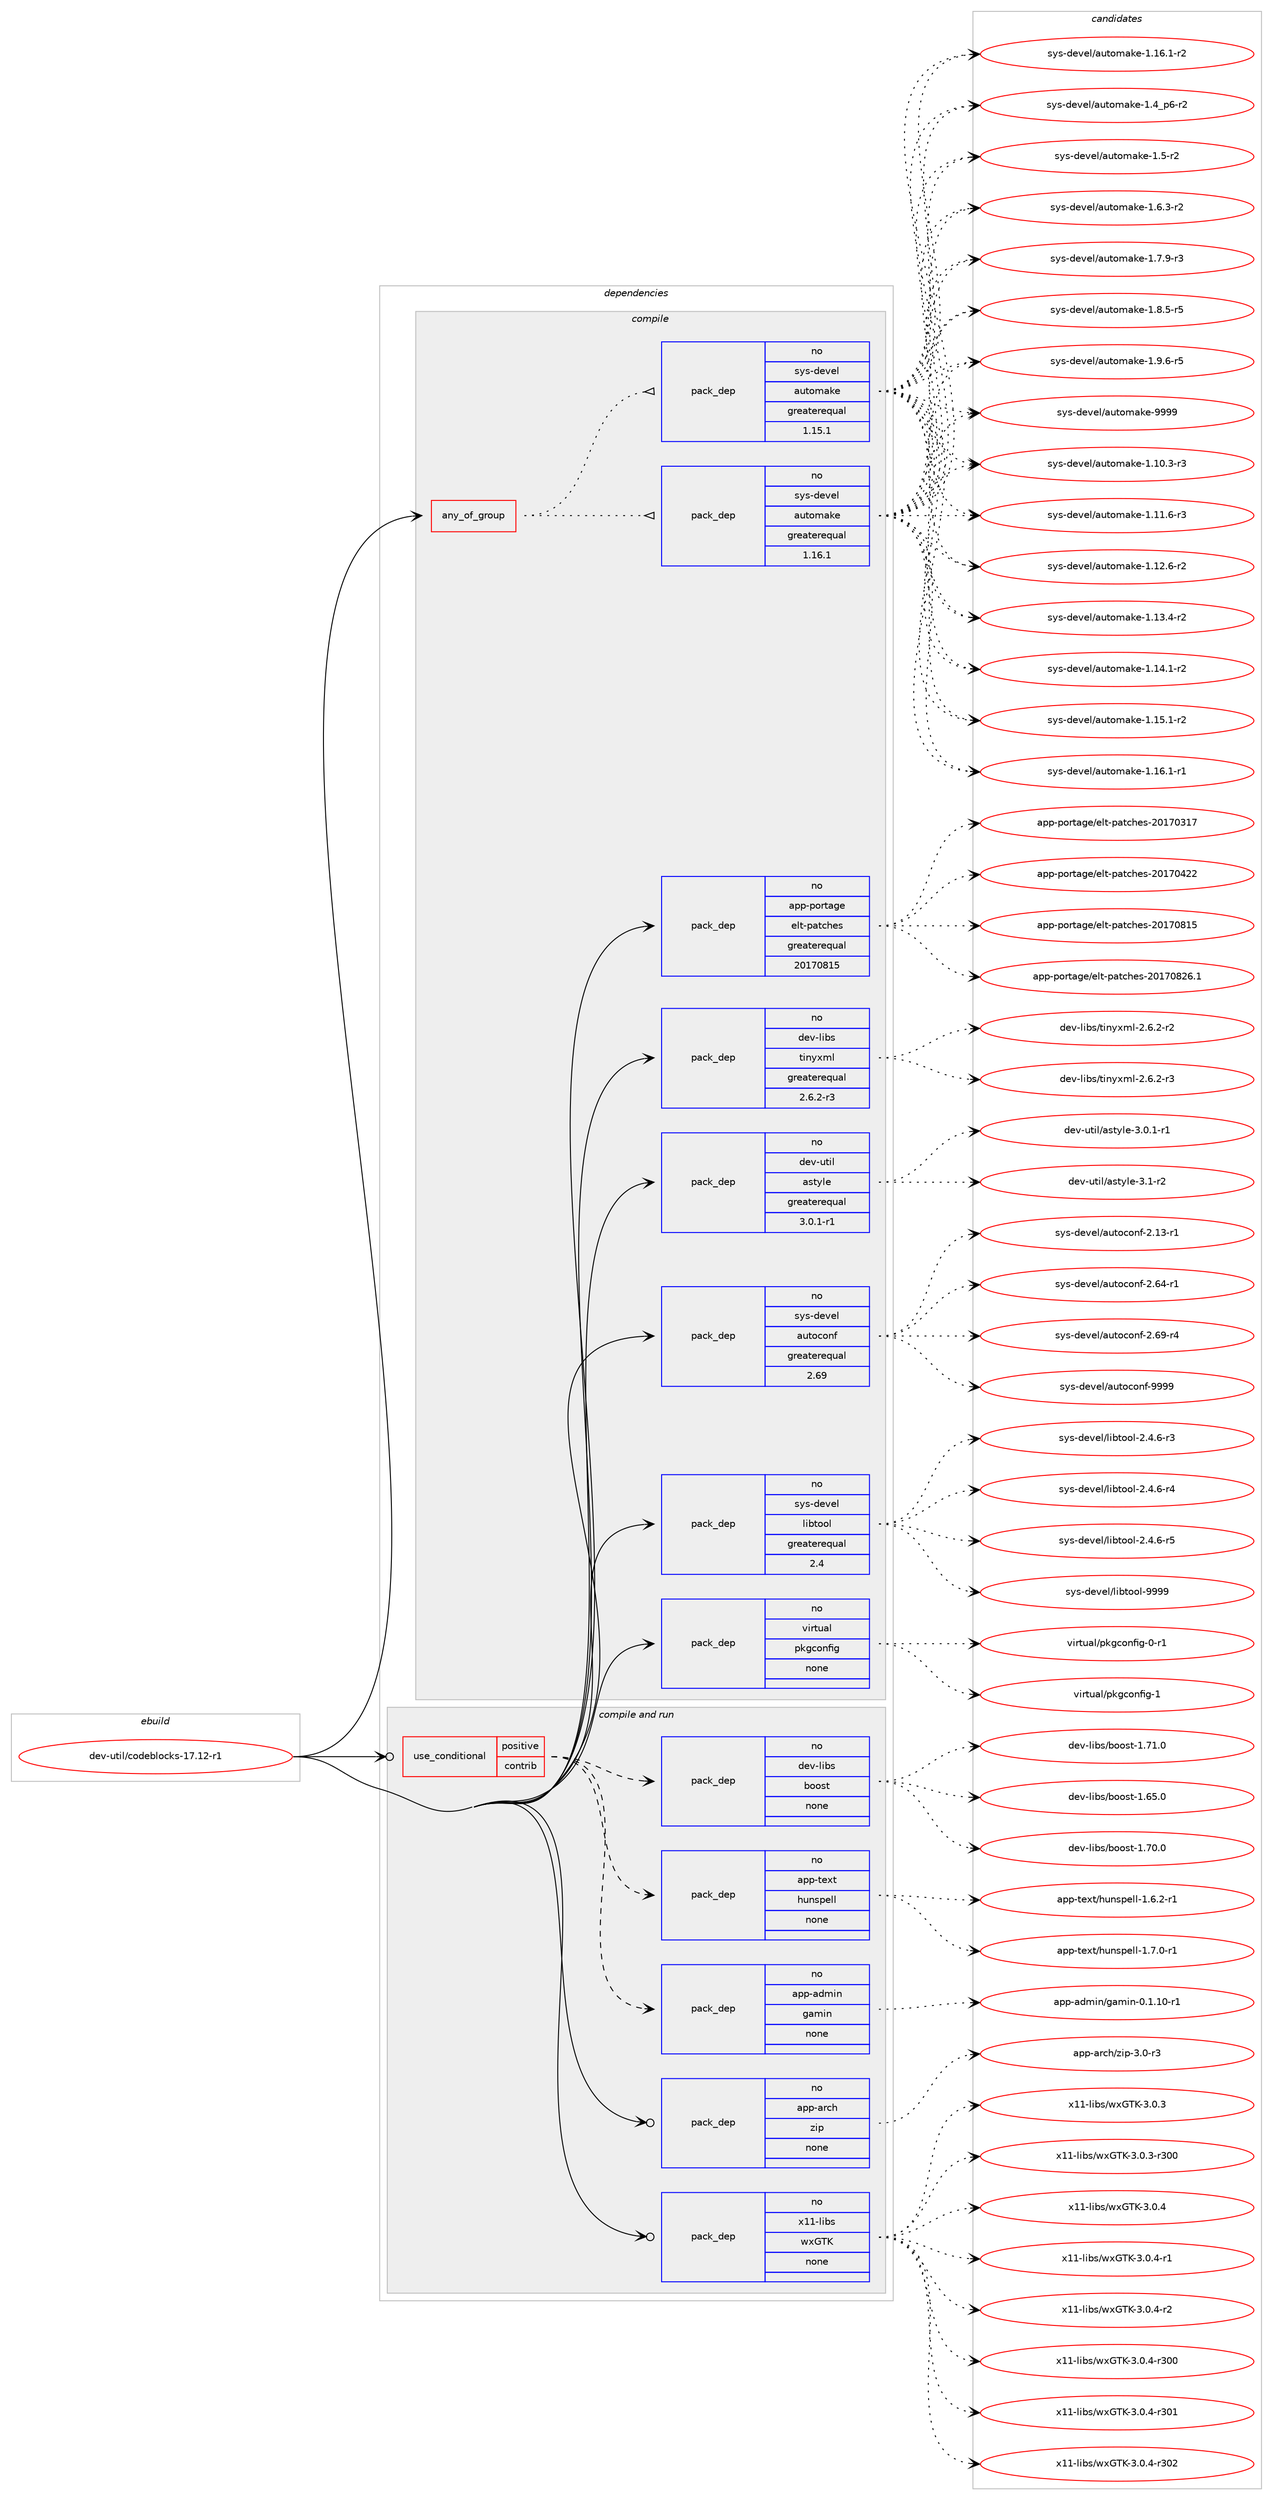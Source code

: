 digraph prolog {

# *************
# Graph options
# *************

newrank=true;
concentrate=true;
compound=true;
graph [rankdir=LR,fontname=Helvetica,fontsize=10,ranksep=1.5];#, ranksep=2.5, nodesep=0.2];
edge  [arrowhead=vee];
node  [fontname=Helvetica,fontsize=10];

# **********
# The ebuild
# **********

subgraph cluster_leftcol {
color=gray;
rank=same;
label=<<i>ebuild</i>>;
id [label="dev-util/codeblocks-17.12-r1", color=red, width=4, href="../dev-util/codeblocks-17.12-r1.svg"];
}

# ****************
# The dependencies
# ****************

subgraph cluster_midcol {
color=gray;
label=<<i>dependencies</i>>;
subgraph cluster_compile {
fillcolor="#eeeeee";
style=filled;
label=<<i>compile</i>>;
subgraph any11738 {
dependency727010 [label=<<TABLE BORDER="0" CELLBORDER="1" CELLSPACING="0" CELLPADDING="4"><TR><TD CELLPADDING="10">any_of_group</TD></TR></TABLE>>, shape=none, color=red];subgraph pack532762 {
dependency727011 [label=<<TABLE BORDER="0" CELLBORDER="1" CELLSPACING="0" CELLPADDING="4" WIDTH="220"><TR><TD ROWSPAN="6" CELLPADDING="30">pack_dep</TD></TR><TR><TD WIDTH="110">no</TD></TR><TR><TD>sys-devel</TD></TR><TR><TD>automake</TD></TR><TR><TD>greaterequal</TD></TR><TR><TD>1.16.1</TD></TR></TABLE>>, shape=none, color=blue];
}
dependency727010:e -> dependency727011:w [weight=20,style="dotted",arrowhead="oinv"];
subgraph pack532763 {
dependency727012 [label=<<TABLE BORDER="0" CELLBORDER="1" CELLSPACING="0" CELLPADDING="4" WIDTH="220"><TR><TD ROWSPAN="6" CELLPADDING="30">pack_dep</TD></TR><TR><TD WIDTH="110">no</TD></TR><TR><TD>sys-devel</TD></TR><TR><TD>automake</TD></TR><TR><TD>greaterequal</TD></TR><TR><TD>1.15.1</TD></TR></TABLE>>, shape=none, color=blue];
}
dependency727010:e -> dependency727012:w [weight=20,style="dotted",arrowhead="oinv"];
}
id:e -> dependency727010:w [weight=20,style="solid",arrowhead="vee"];
subgraph pack532764 {
dependency727013 [label=<<TABLE BORDER="0" CELLBORDER="1" CELLSPACING="0" CELLPADDING="4" WIDTH="220"><TR><TD ROWSPAN="6" CELLPADDING="30">pack_dep</TD></TR><TR><TD WIDTH="110">no</TD></TR><TR><TD>app-portage</TD></TR><TR><TD>elt-patches</TD></TR><TR><TD>greaterequal</TD></TR><TR><TD>20170815</TD></TR></TABLE>>, shape=none, color=blue];
}
id:e -> dependency727013:w [weight=20,style="solid",arrowhead="vee"];
subgraph pack532765 {
dependency727014 [label=<<TABLE BORDER="0" CELLBORDER="1" CELLSPACING="0" CELLPADDING="4" WIDTH="220"><TR><TD ROWSPAN="6" CELLPADDING="30">pack_dep</TD></TR><TR><TD WIDTH="110">no</TD></TR><TR><TD>dev-libs</TD></TR><TR><TD>tinyxml</TD></TR><TR><TD>greaterequal</TD></TR><TR><TD>2.6.2-r3</TD></TR></TABLE>>, shape=none, color=blue];
}
id:e -> dependency727014:w [weight=20,style="solid",arrowhead="vee"];
subgraph pack532766 {
dependency727015 [label=<<TABLE BORDER="0" CELLBORDER="1" CELLSPACING="0" CELLPADDING="4" WIDTH="220"><TR><TD ROWSPAN="6" CELLPADDING="30">pack_dep</TD></TR><TR><TD WIDTH="110">no</TD></TR><TR><TD>dev-util</TD></TR><TR><TD>astyle</TD></TR><TR><TD>greaterequal</TD></TR><TR><TD>3.0.1-r1</TD></TR></TABLE>>, shape=none, color=blue];
}
id:e -> dependency727015:w [weight=20,style="solid",arrowhead="vee"];
subgraph pack532767 {
dependency727016 [label=<<TABLE BORDER="0" CELLBORDER="1" CELLSPACING="0" CELLPADDING="4" WIDTH="220"><TR><TD ROWSPAN="6" CELLPADDING="30">pack_dep</TD></TR><TR><TD WIDTH="110">no</TD></TR><TR><TD>sys-devel</TD></TR><TR><TD>autoconf</TD></TR><TR><TD>greaterequal</TD></TR><TR><TD>2.69</TD></TR></TABLE>>, shape=none, color=blue];
}
id:e -> dependency727016:w [weight=20,style="solid",arrowhead="vee"];
subgraph pack532768 {
dependency727017 [label=<<TABLE BORDER="0" CELLBORDER="1" CELLSPACING="0" CELLPADDING="4" WIDTH="220"><TR><TD ROWSPAN="6" CELLPADDING="30">pack_dep</TD></TR><TR><TD WIDTH="110">no</TD></TR><TR><TD>sys-devel</TD></TR><TR><TD>libtool</TD></TR><TR><TD>greaterequal</TD></TR><TR><TD>2.4</TD></TR></TABLE>>, shape=none, color=blue];
}
id:e -> dependency727017:w [weight=20,style="solid",arrowhead="vee"];
subgraph pack532769 {
dependency727018 [label=<<TABLE BORDER="0" CELLBORDER="1" CELLSPACING="0" CELLPADDING="4" WIDTH="220"><TR><TD ROWSPAN="6" CELLPADDING="30">pack_dep</TD></TR><TR><TD WIDTH="110">no</TD></TR><TR><TD>virtual</TD></TR><TR><TD>pkgconfig</TD></TR><TR><TD>none</TD></TR><TR><TD></TD></TR></TABLE>>, shape=none, color=blue];
}
id:e -> dependency727018:w [weight=20,style="solid",arrowhead="vee"];
}
subgraph cluster_compileandrun {
fillcolor="#eeeeee";
style=filled;
label=<<i>compile and run</i>>;
subgraph cond182132 {
dependency727019 [label=<<TABLE BORDER="0" CELLBORDER="1" CELLSPACING="0" CELLPADDING="4"><TR><TD ROWSPAN="3" CELLPADDING="10">use_conditional</TD></TR><TR><TD>positive</TD></TR><TR><TD>contrib</TD></TR></TABLE>>, shape=none, color=red];
subgraph pack532770 {
dependency727020 [label=<<TABLE BORDER="0" CELLBORDER="1" CELLSPACING="0" CELLPADDING="4" WIDTH="220"><TR><TD ROWSPAN="6" CELLPADDING="30">pack_dep</TD></TR><TR><TD WIDTH="110">no</TD></TR><TR><TD>app-admin</TD></TR><TR><TD>gamin</TD></TR><TR><TD>none</TD></TR><TR><TD></TD></TR></TABLE>>, shape=none, color=blue];
}
dependency727019:e -> dependency727020:w [weight=20,style="dashed",arrowhead="vee"];
subgraph pack532771 {
dependency727021 [label=<<TABLE BORDER="0" CELLBORDER="1" CELLSPACING="0" CELLPADDING="4" WIDTH="220"><TR><TD ROWSPAN="6" CELLPADDING="30">pack_dep</TD></TR><TR><TD WIDTH="110">no</TD></TR><TR><TD>app-text</TD></TR><TR><TD>hunspell</TD></TR><TR><TD>none</TD></TR><TR><TD></TD></TR></TABLE>>, shape=none, color=blue];
}
dependency727019:e -> dependency727021:w [weight=20,style="dashed",arrowhead="vee"];
subgraph pack532772 {
dependency727022 [label=<<TABLE BORDER="0" CELLBORDER="1" CELLSPACING="0" CELLPADDING="4" WIDTH="220"><TR><TD ROWSPAN="6" CELLPADDING="30">pack_dep</TD></TR><TR><TD WIDTH="110">no</TD></TR><TR><TD>dev-libs</TD></TR><TR><TD>boost</TD></TR><TR><TD>none</TD></TR><TR><TD></TD></TR></TABLE>>, shape=none, color=blue];
}
dependency727019:e -> dependency727022:w [weight=20,style="dashed",arrowhead="vee"];
}
id:e -> dependency727019:w [weight=20,style="solid",arrowhead="odotvee"];
subgraph pack532773 {
dependency727023 [label=<<TABLE BORDER="0" CELLBORDER="1" CELLSPACING="0" CELLPADDING="4" WIDTH="220"><TR><TD ROWSPAN="6" CELLPADDING="30">pack_dep</TD></TR><TR><TD WIDTH="110">no</TD></TR><TR><TD>app-arch</TD></TR><TR><TD>zip</TD></TR><TR><TD>none</TD></TR><TR><TD></TD></TR></TABLE>>, shape=none, color=blue];
}
id:e -> dependency727023:w [weight=20,style="solid",arrowhead="odotvee"];
subgraph pack532774 {
dependency727024 [label=<<TABLE BORDER="0" CELLBORDER="1" CELLSPACING="0" CELLPADDING="4" WIDTH="220"><TR><TD ROWSPAN="6" CELLPADDING="30">pack_dep</TD></TR><TR><TD WIDTH="110">no</TD></TR><TR><TD>x11-libs</TD></TR><TR><TD>wxGTK</TD></TR><TR><TD>none</TD></TR><TR><TD></TD></TR></TABLE>>, shape=none, color=blue];
}
id:e -> dependency727024:w [weight=20,style="solid",arrowhead="odotvee"];
}
subgraph cluster_run {
fillcolor="#eeeeee";
style=filled;
label=<<i>run</i>>;
}
}

# **************
# The candidates
# **************

subgraph cluster_choices {
rank=same;
color=gray;
label=<<i>candidates</i>>;

subgraph choice532762 {
color=black;
nodesep=1;
choice11512111545100101118101108479711711611110997107101454946494846514511451 [label="sys-devel/automake-1.10.3-r3", color=red, width=4,href="../sys-devel/automake-1.10.3-r3.svg"];
choice11512111545100101118101108479711711611110997107101454946494946544511451 [label="sys-devel/automake-1.11.6-r3", color=red, width=4,href="../sys-devel/automake-1.11.6-r3.svg"];
choice11512111545100101118101108479711711611110997107101454946495046544511450 [label="sys-devel/automake-1.12.6-r2", color=red, width=4,href="../sys-devel/automake-1.12.6-r2.svg"];
choice11512111545100101118101108479711711611110997107101454946495146524511450 [label="sys-devel/automake-1.13.4-r2", color=red, width=4,href="../sys-devel/automake-1.13.4-r2.svg"];
choice11512111545100101118101108479711711611110997107101454946495246494511450 [label="sys-devel/automake-1.14.1-r2", color=red, width=4,href="../sys-devel/automake-1.14.1-r2.svg"];
choice11512111545100101118101108479711711611110997107101454946495346494511450 [label="sys-devel/automake-1.15.1-r2", color=red, width=4,href="../sys-devel/automake-1.15.1-r2.svg"];
choice11512111545100101118101108479711711611110997107101454946495446494511449 [label="sys-devel/automake-1.16.1-r1", color=red, width=4,href="../sys-devel/automake-1.16.1-r1.svg"];
choice11512111545100101118101108479711711611110997107101454946495446494511450 [label="sys-devel/automake-1.16.1-r2", color=red, width=4,href="../sys-devel/automake-1.16.1-r2.svg"];
choice115121115451001011181011084797117116111109971071014549465295112544511450 [label="sys-devel/automake-1.4_p6-r2", color=red, width=4,href="../sys-devel/automake-1.4_p6-r2.svg"];
choice11512111545100101118101108479711711611110997107101454946534511450 [label="sys-devel/automake-1.5-r2", color=red, width=4,href="../sys-devel/automake-1.5-r2.svg"];
choice115121115451001011181011084797117116111109971071014549465446514511450 [label="sys-devel/automake-1.6.3-r2", color=red, width=4,href="../sys-devel/automake-1.6.3-r2.svg"];
choice115121115451001011181011084797117116111109971071014549465546574511451 [label="sys-devel/automake-1.7.9-r3", color=red, width=4,href="../sys-devel/automake-1.7.9-r3.svg"];
choice115121115451001011181011084797117116111109971071014549465646534511453 [label="sys-devel/automake-1.8.5-r5", color=red, width=4,href="../sys-devel/automake-1.8.5-r5.svg"];
choice115121115451001011181011084797117116111109971071014549465746544511453 [label="sys-devel/automake-1.9.6-r5", color=red, width=4,href="../sys-devel/automake-1.9.6-r5.svg"];
choice115121115451001011181011084797117116111109971071014557575757 [label="sys-devel/automake-9999", color=red, width=4,href="../sys-devel/automake-9999.svg"];
dependency727011:e -> choice11512111545100101118101108479711711611110997107101454946494846514511451:w [style=dotted,weight="100"];
dependency727011:e -> choice11512111545100101118101108479711711611110997107101454946494946544511451:w [style=dotted,weight="100"];
dependency727011:e -> choice11512111545100101118101108479711711611110997107101454946495046544511450:w [style=dotted,weight="100"];
dependency727011:e -> choice11512111545100101118101108479711711611110997107101454946495146524511450:w [style=dotted,weight="100"];
dependency727011:e -> choice11512111545100101118101108479711711611110997107101454946495246494511450:w [style=dotted,weight="100"];
dependency727011:e -> choice11512111545100101118101108479711711611110997107101454946495346494511450:w [style=dotted,weight="100"];
dependency727011:e -> choice11512111545100101118101108479711711611110997107101454946495446494511449:w [style=dotted,weight="100"];
dependency727011:e -> choice11512111545100101118101108479711711611110997107101454946495446494511450:w [style=dotted,weight="100"];
dependency727011:e -> choice115121115451001011181011084797117116111109971071014549465295112544511450:w [style=dotted,weight="100"];
dependency727011:e -> choice11512111545100101118101108479711711611110997107101454946534511450:w [style=dotted,weight="100"];
dependency727011:e -> choice115121115451001011181011084797117116111109971071014549465446514511450:w [style=dotted,weight="100"];
dependency727011:e -> choice115121115451001011181011084797117116111109971071014549465546574511451:w [style=dotted,weight="100"];
dependency727011:e -> choice115121115451001011181011084797117116111109971071014549465646534511453:w [style=dotted,weight="100"];
dependency727011:e -> choice115121115451001011181011084797117116111109971071014549465746544511453:w [style=dotted,weight="100"];
dependency727011:e -> choice115121115451001011181011084797117116111109971071014557575757:w [style=dotted,weight="100"];
}
subgraph choice532763 {
color=black;
nodesep=1;
choice11512111545100101118101108479711711611110997107101454946494846514511451 [label="sys-devel/automake-1.10.3-r3", color=red, width=4,href="../sys-devel/automake-1.10.3-r3.svg"];
choice11512111545100101118101108479711711611110997107101454946494946544511451 [label="sys-devel/automake-1.11.6-r3", color=red, width=4,href="../sys-devel/automake-1.11.6-r3.svg"];
choice11512111545100101118101108479711711611110997107101454946495046544511450 [label="sys-devel/automake-1.12.6-r2", color=red, width=4,href="../sys-devel/automake-1.12.6-r2.svg"];
choice11512111545100101118101108479711711611110997107101454946495146524511450 [label="sys-devel/automake-1.13.4-r2", color=red, width=4,href="../sys-devel/automake-1.13.4-r2.svg"];
choice11512111545100101118101108479711711611110997107101454946495246494511450 [label="sys-devel/automake-1.14.1-r2", color=red, width=4,href="../sys-devel/automake-1.14.1-r2.svg"];
choice11512111545100101118101108479711711611110997107101454946495346494511450 [label="sys-devel/automake-1.15.1-r2", color=red, width=4,href="../sys-devel/automake-1.15.1-r2.svg"];
choice11512111545100101118101108479711711611110997107101454946495446494511449 [label="sys-devel/automake-1.16.1-r1", color=red, width=4,href="../sys-devel/automake-1.16.1-r1.svg"];
choice11512111545100101118101108479711711611110997107101454946495446494511450 [label="sys-devel/automake-1.16.1-r2", color=red, width=4,href="../sys-devel/automake-1.16.1-r2.svg"];
choice115121115451001011181011084797117116111109971071014549465295112544511450 [label="sys-devel/automake-1.4_p6-r2", color=red, width=4,href="../sys-devel/automake-1.4_p6-r2.svg"];
choice11512111545100101118101108479711711611110997107101454946534511450 [label="sys-devel/automake-1.5-r2", color=red, width=4,href="../sys-devel/automake-1.5-r2.svg"];
choice115121115451001011181011084797117116111109971071014549465446514511450 [label="sys-devel/automake-1.6.3-r2", color=red, width=4,href="../sys-devel/automake-1.6.3-r2.svg"];
choice115121115451001011181011084797117116111109971071014549465546574511451 [label="sys-devel/automake-1.7.9-r3", color=red, width=4,href="../sys-devel/automake-1.7.9-r3.svg"];
choice115121115451001011181011084797117116111109971071014549465646534511453 [label="sys-devel/automake-1.8.5-r5", color=red, width=4,href="../sys-devel/automake-1.8.5-r5.svg"];
choice115121115451001011181011084797117116111109971071014549465746544511453 [label="sys-devel/automake-1.9.6-r5", color=red, width=4,href="../sys-devel/automake-1.9.6-r5.svg"];
choice115121115451001011181011084797117116111109971071014557575757 [label="sys-devel/automake-9999", color=red, width=4,href="../sys-devel/automake-9999.svg"];
dependency727012:e -> choice11512111545100101118101108479711711611110997107101454946494846514511451:w [style=dotted,weight="100"];
dependency727012:e -> choice11512111545100101118101108479711711611110997107101454946494946544511451:w [style=dotted,weight="100"];
dependency727012:e -> choice11512111545100101118101108479711711611110997107101454946495046544511450:w [style=dotted,weight="100"];
dependency727012:e -> choice11512111545100101118101108479711711611110997107101454946495146524511450:w [style=dotted,weight="100"];
dependency727012:e -> choice11512111545100101118101108479711711611110997107101454946495246494511450:w [style=dotted,weight="100"];
dependency727012:e -> choice11512111545100101118101108479711711611110997107101454946495346494511450:w [style=dotted,weight="100"];
dependency727012:e -> choice11512111545100101118101108479711711611110997107101454946495446494511449:w [style=dotted,weight="100"];
dependency727012:e -> choice11512111545100101118101108479711711611110997107101454946495446494511450:w [style=dotted,weight="100"];
dependency727012:e -> choice115121115451001011181011084797117116111109971071014549465295112544511450:w [style=dotted,weight="100"];
dependency727012:e -> choice11512111545100101118101108479711711611110997107101454946534511450:w [style=dotted,weight="100"];
dependency727012:e -> choice115121115451001011181011084797117116111109971071014549465446514511450:w [style=dotted,weight="100"];
dependency727012:e -> choice115121115451001011181011084797117116111109971071014549465546574511451:w [style=dotted,weight="100"];
dependency727012:e -> choice115121115451001011181011084797117116111109971071014549465646534511453:w [style=dotted,weight="100"];
dependency727012:e -> choice115121115451001011181011084797117116111109971071014549465746544511453:w [style=dotted,weight="100"];
dependency727012:e -> choice115121115451001011181011084797117116111109971071014557575757:w [style=dotted,weight="100"];
}
subgraph choice532764 {
color=black;
nodesep=1;
choice97112112451121111141169710310147101108116451129711699104101115455048495548514955 [label="app-portage/elt-patches-20170317", color=red, width=4,href="../app-portage/elt-patches-20170317.svg"];
choice97112112451121111141169710310147101108116451129711699104101115455048495548525050 [label="app-portage/elt-patches-20170422", color=red, width=4,href="../app-portage/elt-patches-20170422.svg"];
choice97112112451121111141169710310147101108116451129711699104101115455048495548564953 [label="app-portage/elt-patches-20170815", color=red, width=4,href="../app-portage/elt-patches-20170815.svg"];
choice971121124511211111411697103101471011081164511297116991041011154550484955485650544649 [label="app-portage/elt-patches-20170826.1", color=red, width=4,href="../app-portage/elt-patches-20170826.1.svg"];
dependency727013:e -> choice97112112451121111141169710310147101108116451129711699104101115455048495548514955:w [style=dotted,weight="100"];
dependency727013:e -> choice97112112451121111141169710310147101108116451129711699104101115455048495548525050:w [style=dotted,weight="100"];
dependency727013:e -> choice97112112451121111141169710310147101108116451129711699104101115455048495548564953:w [style=dotted,weight="100"];
dependency727013:e -> choice971121124511211111411697103101471011081164511297116991041011154550484955485650544649:w [style=dotted,weight="100"];
}
subgraph choice532765 {
color=black;
nodesep=1;
choice1001011184510810598115471161051101211201091084550465446504511450 [label="dev-libs/tinyxml-2.6.2-r2", color=red, width=4,href="../dev-libs/tinyxml-2.6.2-r2.svg"];
choice1001011184510810598115471161051101211201091084550465446504511451 [label="dev-libs/tinyxml-2.6.2-r3", color=red, width=4,href="../dev-libs/tinyxml-2.6.2-r3.svg"];
dependency727014:e -> choice1001011184510810598115471161051101211201091084550465446504511450:w [style=dotted,weight="100"];
dependency727014:e -> choice1001011184510810598115471161051101211201091084550465446504511451:w [style=dotted,weight="100"];
}
subgraph choice532766 {
color=black;
nodesep=1;
choice1001011184511711610510847971151161211081014551464846494511449 [label="dev-util/astyle-3.0.1-r1", color=red, width=4,href="../dev-util/astyle-3.0.1-r1.svg"];
choice100101118451171161051084797115116121108101455146494511450 [label="dev-util/astyle-3.1-r2", color=red, width=4,href="../dev-util/astyle-3.1-r2.svg"];
dependency727015:e -> choice1001011184511711610510847971151161211081014551464846494511449:w [style=dotted,weight="100"];
dependency727015:e -> choice100101118451171161051084797115116121108101455146494511450:w [style=dotted,weight="100"];
}
subgraph choice532767 {
color=black;
nodesep=1;
choice1151211154510010111810110847971171161119911111010245504649514511449 [label="sys-devel/autoconf-2.13-r1", color=red, width=4,href="../sys-devel/autoconf-2.13-r1.svg"];
choice1151211154510010111810110847971171161119911111010245504654524511449 [label="sys-devel/autoconf-2.64-r1", color=red, width=4,href="../sys-devel/autoconf-2.64-r1.svg"];
choice1151211154510010111810110847971171161119911111010245504654574511452 [label="sys-devel/autoconf-2.69-r4", color=red, width=4,href="../sys-devel/autoconf-2.69-r4.svg"];
choice115121115451001011181011084797117116111991111101024557575757 [label="sys-devel/autoconf-9999", color=red, width=4,href="../sys-devel/autoconf-9999.svg"];
dependency727016:e -> choice1151211154510010111810110847971171161119911111010245504649514511449:w [style=dotted,weight="100"];
dependency727016:e -> choice1151211154510010111810110847971171161119911111010245504654524511449:w [style=dotted,weight="100"];
dependency727016:e -> choice1151211154510010111810110847971171161119911111010245504654574511452:w [style=dotted,weight="100"];
dependency727016:e -> choice115121115451001011181011084797117116111991111101024557575757:w [style=dotted,weight="100"];
}
subgraph choice532768 {
color=black;
nodesep=1;
choice1151211154510010111810110847108105981161111111084550465246544511451 [label="sys-devel/libtool-2.4.6-r3", color=red, width=4,href="../sys-devel/libtool-2.4.6-r3.svg"];
choice1151211154510010111810110847108105981161111111084550465246544511452 [label="sys-devel/libtool-2.4.6-r4", color=red, width=4,href="../sys-devel/libtool-2.4.6-r4.svg"];
choice1151211154510010111810110847108105981161111111084550465246544511453 [label="sys-devel/libtool-2.4.6-r5", color=red, width=4,href="../sys-devel/libtool-2.4.6-r5.svg"];
choice1151211154510010111810110847108105981161111111084557575757 [label="sys-devel/libtool-9999", color=red, width=4,href="../sys-devel/libtool-9999.svg"];
dependency727017:e -> choice1151211154510010111810110847108105981161111111084550465246544511451:w [style=dotted,weight="100"];
dependency727017:e -> choice1151211154510010111810110847108105981161111111084550465246544511452:w [style=dotted,weight="100"];
dependency727017:e -> choice1151211154510010111810110847108105981161111111084550465246544511453:w [style=dotted,weight="100"];
dependency727017:e -> choice1151211154510010111810110847108105981161111111084557575757:w [style=dotted,weight="100"];
}
subgraph choice532769 {
color=black;
nodesep=1;
choice11810511411611797108471121071039911111010210510345484511449 [label="virtual/pkgconfig-0-r1", color=red, width=4,href="../virtual/pkgconfig-0-r1.svg"];
choice1181051141161179710847112107103991111101021051034549 [label="virtual/pkgconfig-1", color=red, width=4,href="../virtual/pkgconfig-1.svg"];
dependency727018:e -> choice11810511411611797108471121071039911111010210510345484511449:w [style=dotted,weight="100"];
dependency727018:e -> choice1181051141161179710847112107103991111101021051034549:w [style=dotted,weight="100"];
}
subgraph choice532770 {
color=black;
nodesep=1;
choice9711211245971001091051104710397109105110454846494649484511449 [label="app-admin/gamin-0.1.10-r1", color=red, width=4,href="../app-admin/gamin-0.1.10-r1.svg"];
dependency727020:e -> choice9711211245971001091051104710397109105110454846494649484511449:w [style=dotted,weight="100"];
}
subgraph choice532771 {
color=black;
nodesep=1;
choice9711211245116101120116471041171101151121011081084549465446504511449 [label="app-text/hunspell-1.6.2-r1", color=red, width=4,href="../app-text/hunspell-1.6.2-r1.svg"];
choice9711211245116101120116471041171101151121011081084549465546484511449 [label="app-text/hunspell-1.7.0-r1", color=red, width=4,href="../app-text/hunspell-1.7.0-r1.svg"];
dependency727021:e -> choice9711211245116101120116471041171101151121011081084549465446504511449:w [style=dotted,weight="100"];
dependency727021:e -> choice9711211245116101120116471041171101151121011081084549465546484511449:w [style=dotted,weight="100"];
}
subgraph choice532772 {
color=black;
nodesep=1;
choice1001011184510810598115479811111111511645494654534648 [label="dev-libs/boost-1.65.0", color=red, width=4,href="../dev-libs/boost-1.65.0.svg"];
choice1001011184510810598115479811111111511645494655484648 [label="dev-libs/boost-1.70.0", color=red, width=4,href="../dev-libs/boost-1.70.0.svg"];
choice1001011184510810598115479811111111511645494655494648 [label="dev-libs/boost-1.71.0", color=red, width=4,href="../dev-libs/boost-1.71.0.svg"];
dependency727022:e -> choice1001011184510810598115479811111111511645494654534648:w [style=dotted,weight="100"];
dependency727022:e -> choice1001011184510810598115479811111111511645494655484648:w [style=dotted,weight="100"];
dependency727022:e -> choice1001011184510810598115479811111111511645494655494648:w [style=dotted,weight="100"];
}
subgraph choice532773 {
color=black;
nodesep=1;
choice9711211245971149910447122105112455146484511451 [label="app-arch/zip-3.0-r3", color=red, width=4,href="../app-arch/zip-3.0-r3.svg"];
dependency727023:e -> choice9711211245971149910447122105112455146484511451:w [style=dotted,weight="100"];
}
subgraph choice532774 {
color=black;
nodesep=1;
choice1204949451081059811547119120718475455146484651 [label="x11-libs/wxGTK-3.0.3", color=red, width=4,href="../x11-libs/wxGTK-3.0.3.svg"];
choice120494945108105981154711912071847545514648465145114514848 [label="x11-libs/wxGTK-3.0.3-r300", color=red, width=4,href="../x11-libs/wxGTK-3.0.3-r300.svg"];
choice1204949451081059811547119120718475455146484652 [label="x11-libs/wxGTK-3.0.4", color=red, width=4,href="../x11-libs/wxGTK-3.0.4.svg"];
choice12049494510810598115471191207184754551464846524511449 [label="x11-libs/wxGTK-3.0.4-r1", color=red, width=4,href="../x11-libs/wxGTK-3.0.4-r1.svg"];
choice12049494510810598115471191207184754551464846524511450 [label="x11-libs/wxGTK-3.0.4-r2", color=red, width=4,href="../x11-libs/wxGTK-3.0.4-r2.svg"];
choice120494945108105981154711912071847545514648465245114514848 [label="x11-libs/wxGTK-3.0.4-r300", color=red, width=4,href="../x11-libs/wxGTK-3.0.4-r300.svg"];
choice120494945108105981154711912071847545514648465245114514849 [label="x11-libs/wxGTK-3.0.4-r301", color=red, width=4,href="../x11-libs/wxGTK-3.0.4-r301.svg"];
choice120494945108105981154711912071847545514648465245114514850 [label="x11-libs/wxGTK-3.0.4-r302", color=red, width=4,href="../x11-libs/wxGTK-3.0.4-r302.svg"];
dependency727024:e -> choice1204949451081059811547119120718475455146484651:w [style=dotted,weight="100"];
dependency727024:e -> choice120494945108105981154711912071847545514648465145114514848:w [style=dotted,weight="100"];
dependency727024:e -> choice1204949451081059811547119120718475455146484652:w [style=dotted,weight="100"];
dependency727024:e -> choice12049494510810598115471191207184754551464846524511449:w [style=dotted,weight="100"];
dependency727024:e -> choice12049494510810598115471191207184754551464846524511450:w [style=dotted,weight="100"];
dependency727024:e -> choice120494945108105981154711912071847545514648465245114514848:w [style=dotted,weight="100"];
dependency727024:e -> choice120494945108105981154711912071847545514648465245114514849:w [style=dotted,weight="100"];
dependency727024:e -> choice120494945108105981154711912071847545514648465245114514850:w [style=dotted,weight="100"];
}
}

}
